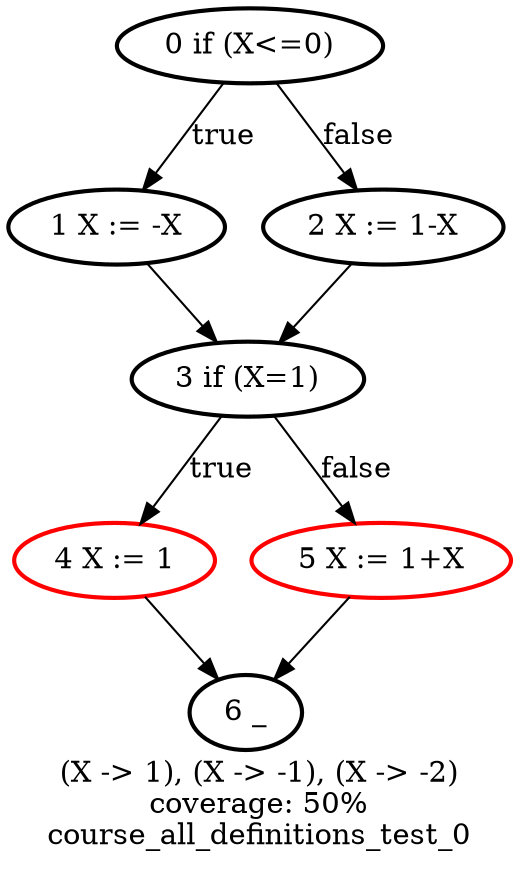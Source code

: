 digraph course_all_definitions_test_0 {
	label = "(X -> 1), (X -> -1), (X -> -2)
coverage: 50%
course_all_definitions_test_0"
	"1 X := -X" [style = bold]
	"1 X := -X" -> "3 if (X=1)"
	"2 X := 1-X" -> "3 if (X=1)"
	"4 X := 1" -> "6 _"
	"3 if (X=1)" [style = bold]
	"6 _" [style = bold]
	"2 X := 1-X" [style = bold]
	"4 X := 1" [color = red, style = bold]
	"3 if (X=1)" -> "5 X := 1+X" [label = false]
	"0 if (X<=0)" -> "1 X := -X" [label = true]
	"5 X := 1+X" -> "6 _"
	"0 if (X<=0)" [style = bold]
	"0 if (X<=0)" -> "2 X := 1-X" [label = false]
	"3 if (X=1)" -> "4 X := 1" [label = true]
	"5 X := 1+X" [color = red, style = bold]
}